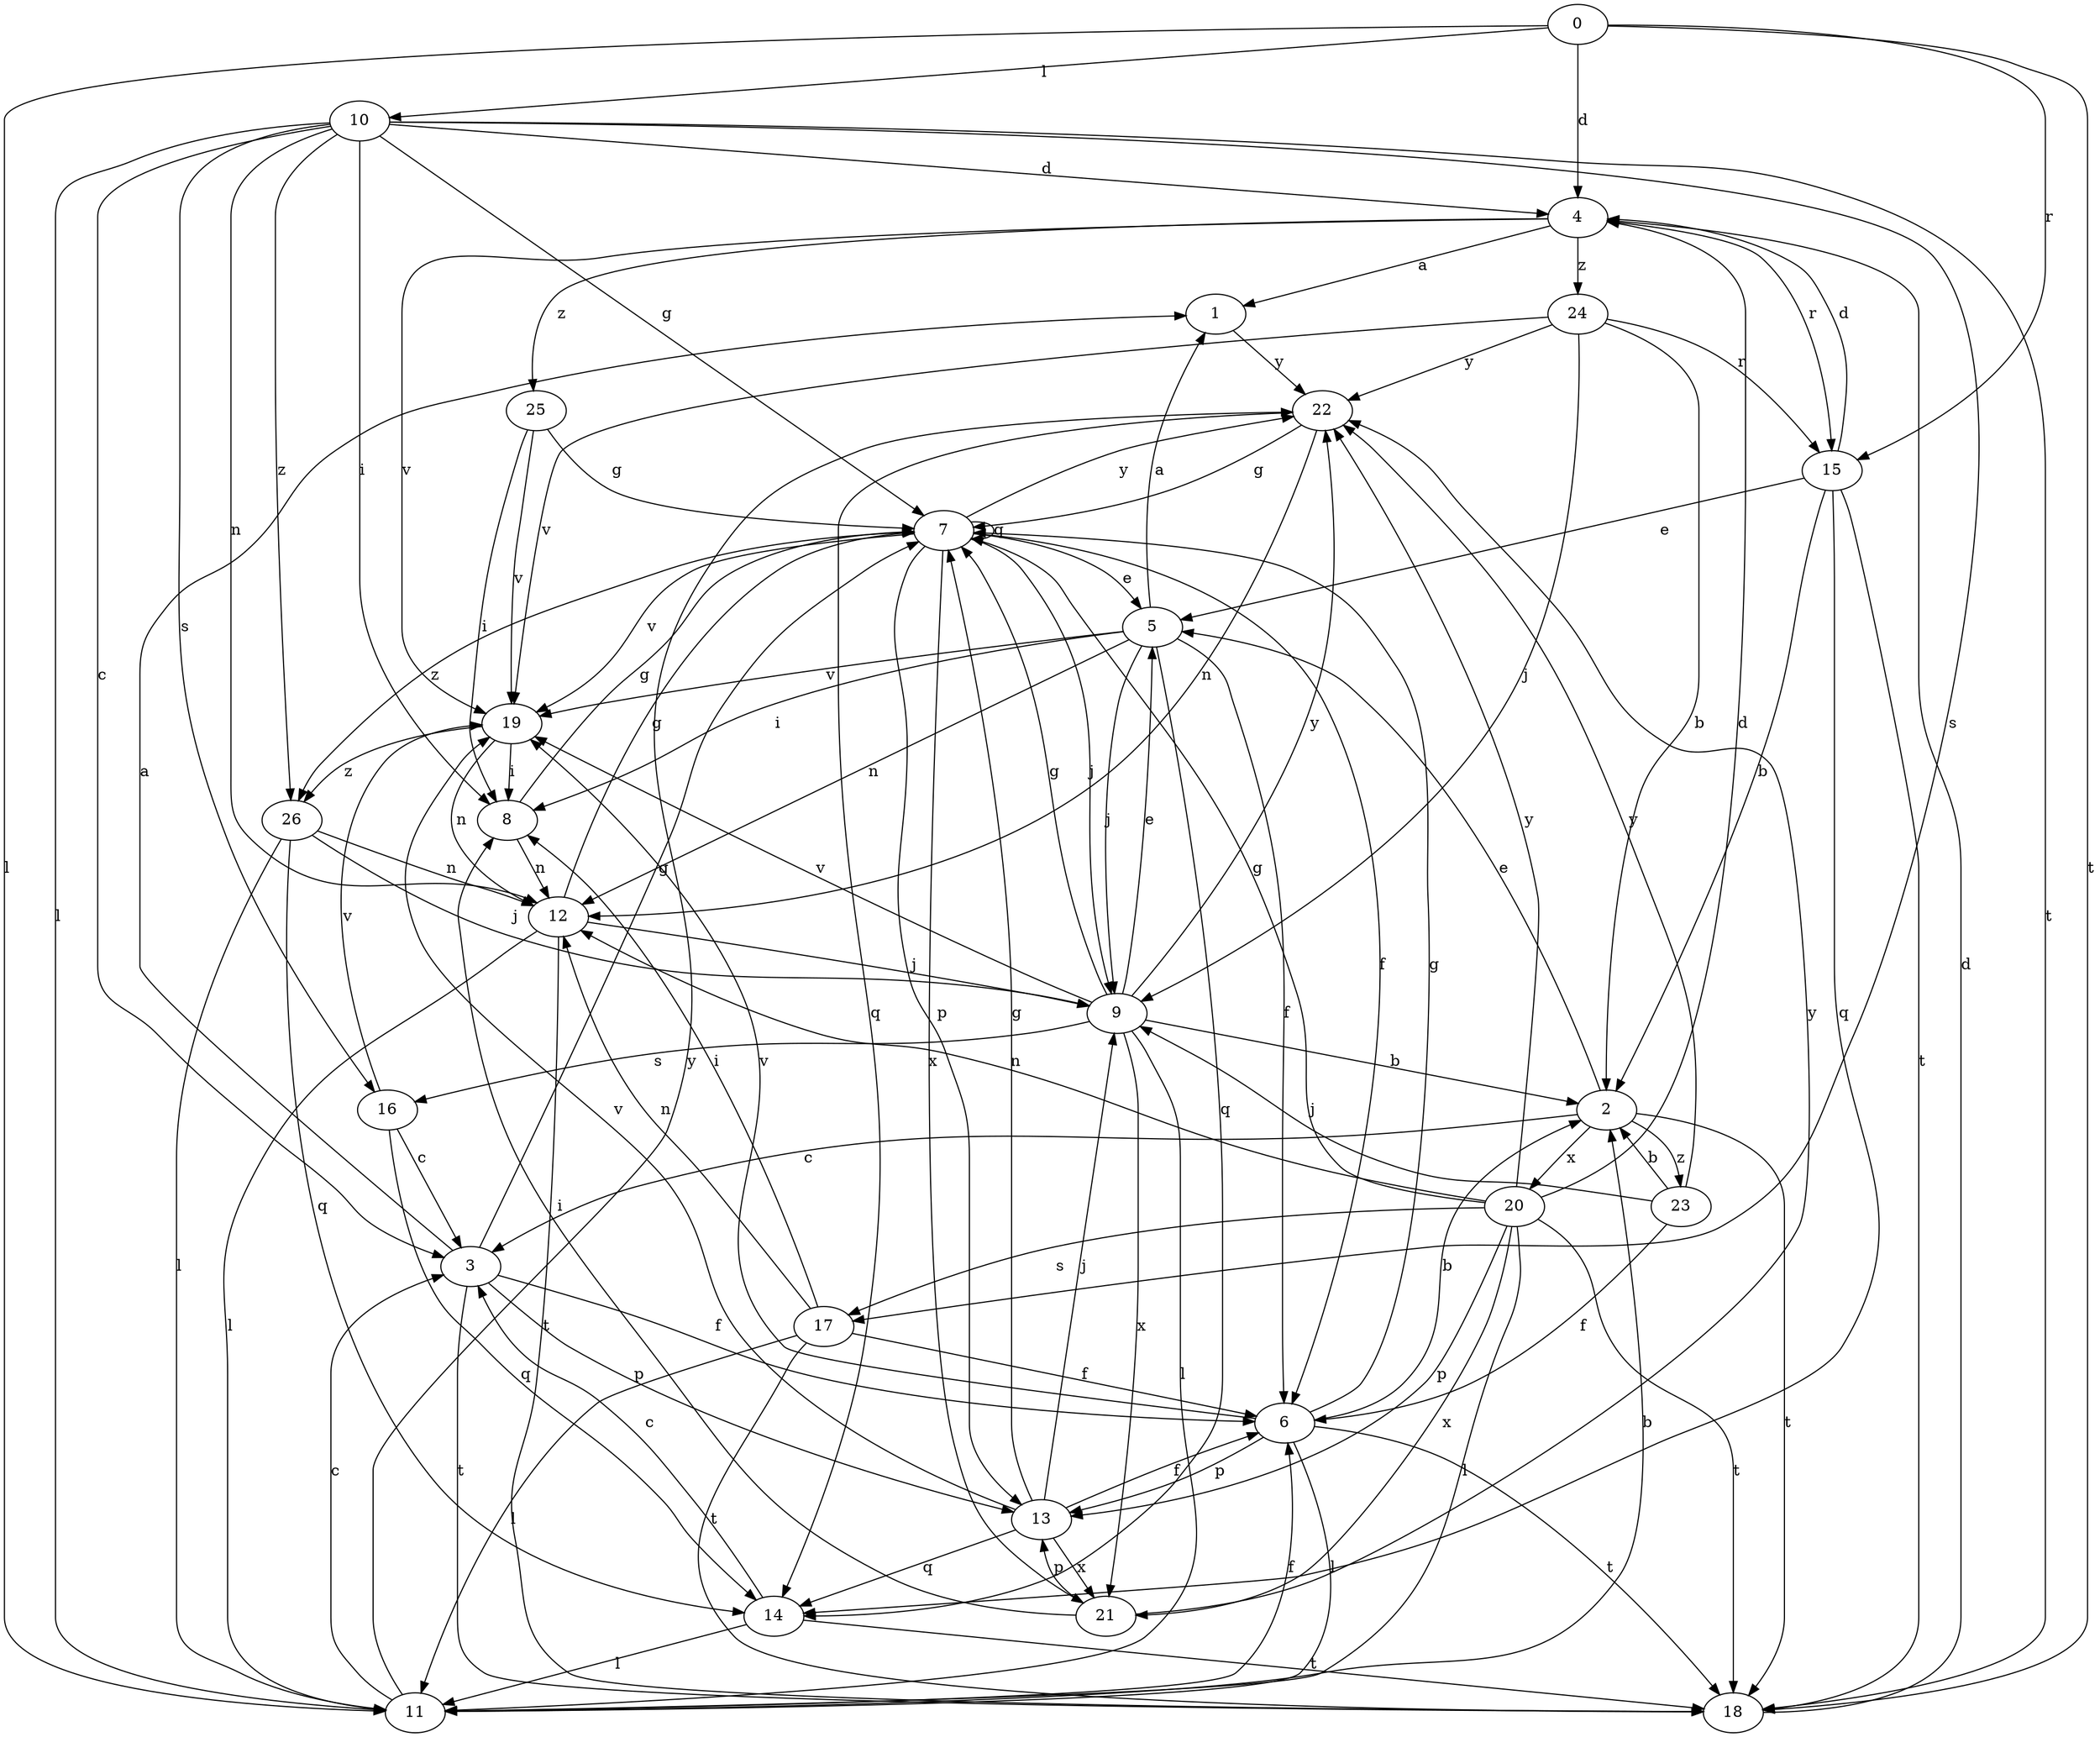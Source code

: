 digraph  {
0;
1;
2;
3;
4;
5;
6;
7;
8;
9;
10;
11;
12;
13;
14;
15;
16;
17;
18;
19;
20;
21;
22;
23;
24;
25;
26;
0 -> 4  [label=d];
0 -> 10  [label=l];
0 -> 11  [label=l];
0 -> 15  [label=r];
0 -> 18  [label=t];
1 -> 22  [label=y];
2 -> 3  [label=c];
2 -> 5  [label=e];
2 -> 18  [label=t];
2 -> 20  [label=x];
2 -> 23  [label=z];
3 -> 1  [label=a];
3 -> 6  [label=f];
3 -> 7  [label=g];
3 -> 13  [label=p];
3 -> 18  [label=t];
4 -> 1  [label=a];
4 -> 15  [label=r];
4 -> 19  [label=v];
4 -> 24  [label=z];
4 -> 25  [label=z];
5 -> 1  [label=a];
5 -> 6  [label=f];
5 -> 8  [label=i];
5 -> 9  [label=j];
5 -> 12  [label=n];
5 -> 14  [label=q];
5 -> 19  [label=v];
6 -> 2  [label=b];
6 -> 7  [label=g];
6 -> 11  [label=l];
6 -> 13  [label=p];
6 -> 18  [label=t];
6 -> 19  [label=v];
7 -> 5  [label=e];
7 -> 6  [label=f];
7 -> 9  [label=j];
7 -> 13  [label=p];
7 -> 19  [label=v];
7 -> 21  [label=x];
7 -> 22  [label=y];
7 -> 26  [label=z];
7 -> 7  [label=q];
8 -> 7  [label=g];
8 -> 12  [label=n];
9 -> 2  [label=b];
9 -> 5  [label=e];
9 -> 7  [label=g];
9 -> 11  [label=l];
9 -> 16  [label=s];
9 -> 19  [label=v];
9 -> 21  [label=x];
9 -> 22  [label=y];
10 -> 3  [label=c];
10 -> 4  [label=d];
10 -> 7  [label=g];
10 -> 8  [label=i];
10 -> 11  [label=l];
10 -> 12  [label=n];
10 -> 16  [label=s];
10 -> 17  [label=s];
10 -> 18  [label=t];
10 -> 26  [label=z];
11 -> 2  [label=b];
11 -> 3  [label=c];
11 -> 6  [label=f];
11 -> 22  [label=y];
12 -> 7  [label=g];
12 -> 9  [label=j];
12 -> 11  [label=l];
12 -> 18  [label=t];
13 -> 6  [label=f];
13 -> 7  [label=g];
13 -> 9  [label=j];
13 -> 14  [label=q];
13 -> 19  [label=v];
13 -> 21  [label=x];
14 -> 3  [label=c];
14 -> 11  [label=l];
14 -> 18  [label=t];
15 -> 2  [label=b];
15 -> 4  [label=d];
15 -> 5  [label=e];
15 -> 14  [label=q];
15 -> 18  [label=t];
16 -> 3  [label=c];
16 -> 14  [label=q];
16 -> 19  [label=v];
17 -> 6  [label=f];
17 -> 8  [label=i];
17 -> 11  [label=l];
17 -> 12  [label=n];
17 -> 18  [label=t];
18 -> 4  [label=d];
19 -> 8  [label=i];
19 -> 12  [label=n];
19 -> 26  [label=z];
20 -> 4  [label=d];
20 -> 7  [label=g];
20 -> 11  [label=l];
20 -> 12  [label=n];
20 -> 13  [label=p];
20 -> 17  [label=s];
20 -> 18  [label=t];
20 -> 21  [label=x];
20 -> 22  [label=y];
21 -> 8  [label=i];
21 -> 13  [label=p];
21 -> 22  [label=y];
22 -> 7  [label=g];
22 -> 12  [label=n];
22 -> 14  [label=q];
23 -> 2  [label=b];
23 -> 6  [label=f];
23 -> 9  [label=j];
23 -> 22  [label=y];
24 -> 2  [label=b];
24 -> 9  [label=j];
24 -> 15  [label=r];
24 -> 19  [label=v];
24 -> 22  [label=y];
25 -> 7  [label=g];
25 -> 8  [label=i];
25 -> 19  [label=v];
26 -> 9  [label=j];
26 -> 11  [label=l];
26 -> 12  [label=n];
26 -> 14  [label=q];
}

